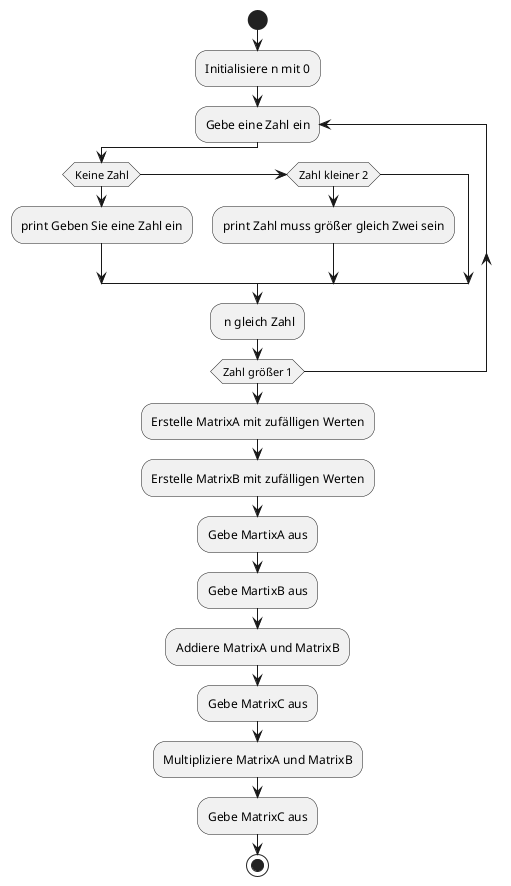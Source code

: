 @startuml
start
:Initialisiere n mit 0;
repeat :Gebe eine Zahl ein
    if (Keine Zahl) then
        :print Geben Sie eine Zahl ein;
    elseif (Zahl kleiner 2) then
        :print Zahl muss größer gleich Zwei sein;
    endif
    : n gleich Zahl;
repeat while (Zahl größer 1)
:Erstelle MatrixA mit zufälligen Werten;
:Erstelle MatrixB mit zufälligen Werten;
:Gebe MartixA aus;
:Gebe MartixB aus;
:Addiere MatrixA und MatrixB;
:Gebe MatrixC aus;
:Multipliziere MatrixA und MatrixB;
:Gebe MatrixC aus;
stop
@enduml